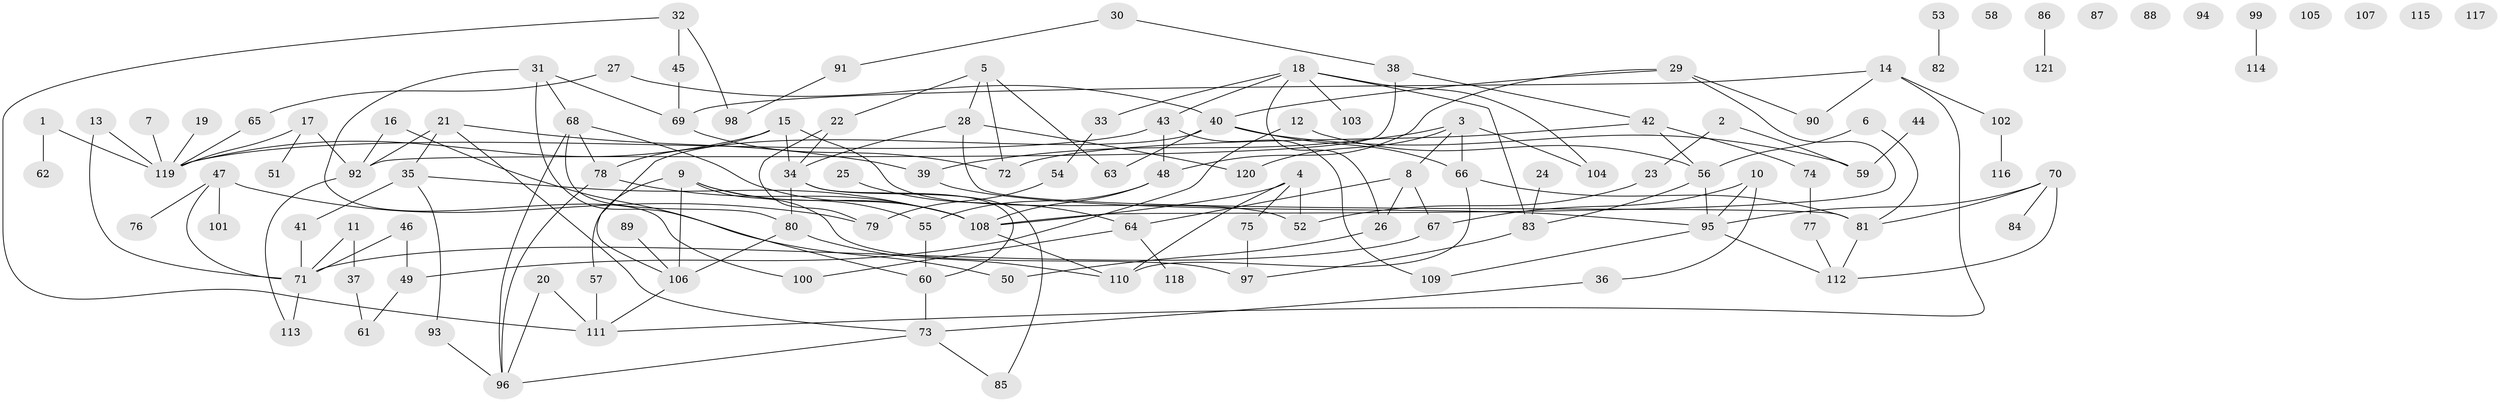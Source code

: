 // coarse degree distribution, {2: 0.2692307692307692, 5: 0.038461538461538464, 4: 0.07692307692307693, 3: 0.19230769230769232, 13: 0.07692307692307693, 10: 0.038461538461538464, 6: 0.038461538461538464, 1: 0.23076923076923078, 12: 0.038461538461538464}
// Generated by graph-tools (version 1.1) at 2025/35/03/04/25 23:35:44]
// undirected, 121 vertices, 166 edges
graph export_dot {
  node [color=gray90,style=filled];
  1;
  2;
  3;
  4;
  5;
  6;
  7;
  8;
  9;
  10;
  11;
  12;
  13;
  14;
  15;
  16;
  17;
  18;
  19;
  20;
  21;
  22;
  23;
  24;
  25;
  26;
  27;
  28;
  29;
  30;
  31;
  32;
  33;
  34;
  35;
  36;
  37;
  38;
  39;
  40;
  41;
  42;
  43;
  44;
  45;
  46;
  47;
  48;
  49;
  50;
  51;
  52;
  53;
  54;
  55;
  56;
  57;
  58;
  59;
  60;
  61;
  62;
  63;
  64;
  65;
  66;
  67;
  68;
  69;
  70;
  71;
  72;
  73;
  74;
  75;
  76;
  77;
  78;
  79;
  80;
  81;
  82;
  83;
  84;
  85;
  86;
  87;
  88;
  89;
  90;
  91;
  92;
  93;
  94;
  95;
  96;
  97;
  98;
  99;
  100;
  101;
  102;
  103;
  104;
  105;
  106;
  107;
  108;
  109;
  110;
  111;
  112;
  113;
  114;
  115;
  116;
  117;
  118;
  119;
  120;
  121;
  1 -- 62;
  1 -- 119;
  2 -- 23;
  2 -- 59;
  3 -- 8;
  3 -- 39;
  3 -- 66;
  3 -- 104;
  3 -- 120;
  4 -- 52;
  4 -- 75;
  4 -- 108;
  4 -- 110;
  5 -- 22;
  5 -- 28;
  5 -- 63;
  5 -- 72;
  6 -- 56;
  6 -- 81;
  7 -- 119;
  8 -- 26;
  8 -- 64;
  8 -- 67;
  9 -- 55;
  9 -- 57;
  9 -- 97;
  9 -- 106;
  9 -- 108;
  10 -- 36;
  10 -- 67;
  10 -- 95;
  11 -- 37;
  11 -- 71;
  12 -- 49;
  12 -- 56;
  13 -- 71;
  13 -- 119;
  14 -- 69;
  14 -- 90;
  14 -- 102;
  14 -- 111;
  15 -- 34;
  15 -- 52;
  15 -- 78;
  15 -- 119;
  16 -- 50;
  16 -- 92;
  17 -- 51;
  17 -- 92;
  17 -- 119;
  18 -- 26;
  18 -- 33;
  18 -- 43;
  18 -- 83;
  18 -- 103;
  18 -- 104;
  19 -- 119;
  20 -- 96;
  20 -- 111;
  21 -- 35;
  21 -- 39;
  21 -- 73;
  21 -- 92;
  22 -- 34;
  22 -- 79;
  23 -- 52;
  24 -- 83;
  25 -- 64;
  26 -- 50;
  27 -- 40;
  27 -- 65;
  28 -- 34;
  28 -- 81;
  28 -- 120;
  29 -- 40;
  29 -- 48;
  29 -- 90;
  29 -- 108;
  30 -- 38;
  30 -- 91;
  31 -- 60;
  31 -- 68;
  31 -- 69;
  31 -- 100;
  32 -- 45;
  32 -- 98;
  32 -- 111;
  33 -- 54;
  34 -- 60;
  34 -- 80;
  34 -- 85;
  35 -- 41;
  35 -- 93;
  35 -- 108;
  36 -- 73;
  37 -- 61;
  38 -- 42;
  38 -- 92;
  39 -- 95;
  40 -- 59;
  40 -- 63;
  40 -- 66;
  40 -- 106;
  41 -- 71;
  42 -- 56;
  42 -- 72;
  42 -- 74;
  43 -- 48;
  43 -- 109;
  43 -- 119;
  44 -- 59;
  45 -- 69;
  46 -- 49;
  46 -- 71;
  47 -- 71;
  47 -- 76;
  47 -- 79;
  47 -- 101;
  48 -- 55;
  48 -- 108;
  49 -- 61;
  53 -- 82;
  54 -- 79;
  55 -- 60;
  56 -- 83;
  56 -- 95;
  57 -- 111;
  60 -- 73;
  64 -- 100;
  64 -- 118;
  65 -- 119;
  66 -- 81;
  66 -- 110;
  67 -- 71;
  68 -- 78;
  68 -- 80;
  68 -- 96;
  68 -- 108;
  69 -- 72;
  70 -- 81;
  70 -- 84;
  70 -- 95;
  70 -- 112;
  71 -- 113;
  73 -- 85;
  73 -- 96;
  74 -- 77;
  75 -- 97;
  77 -- 112;
  78 -- 96;
  78 -- 108;
  80 -- 106;
  80 -- 110;
  81 -- 112;
  83 -- 97;
  86 -- 121;
  89 -- 106;
  91 -- 98;
  92 -- 113;
  93 -- 96;
  95 -- 109;
  95 -- 112;
  99 -- 114;
  102 -- 116;
  106 -- 111;
  108 -- 110;
}
